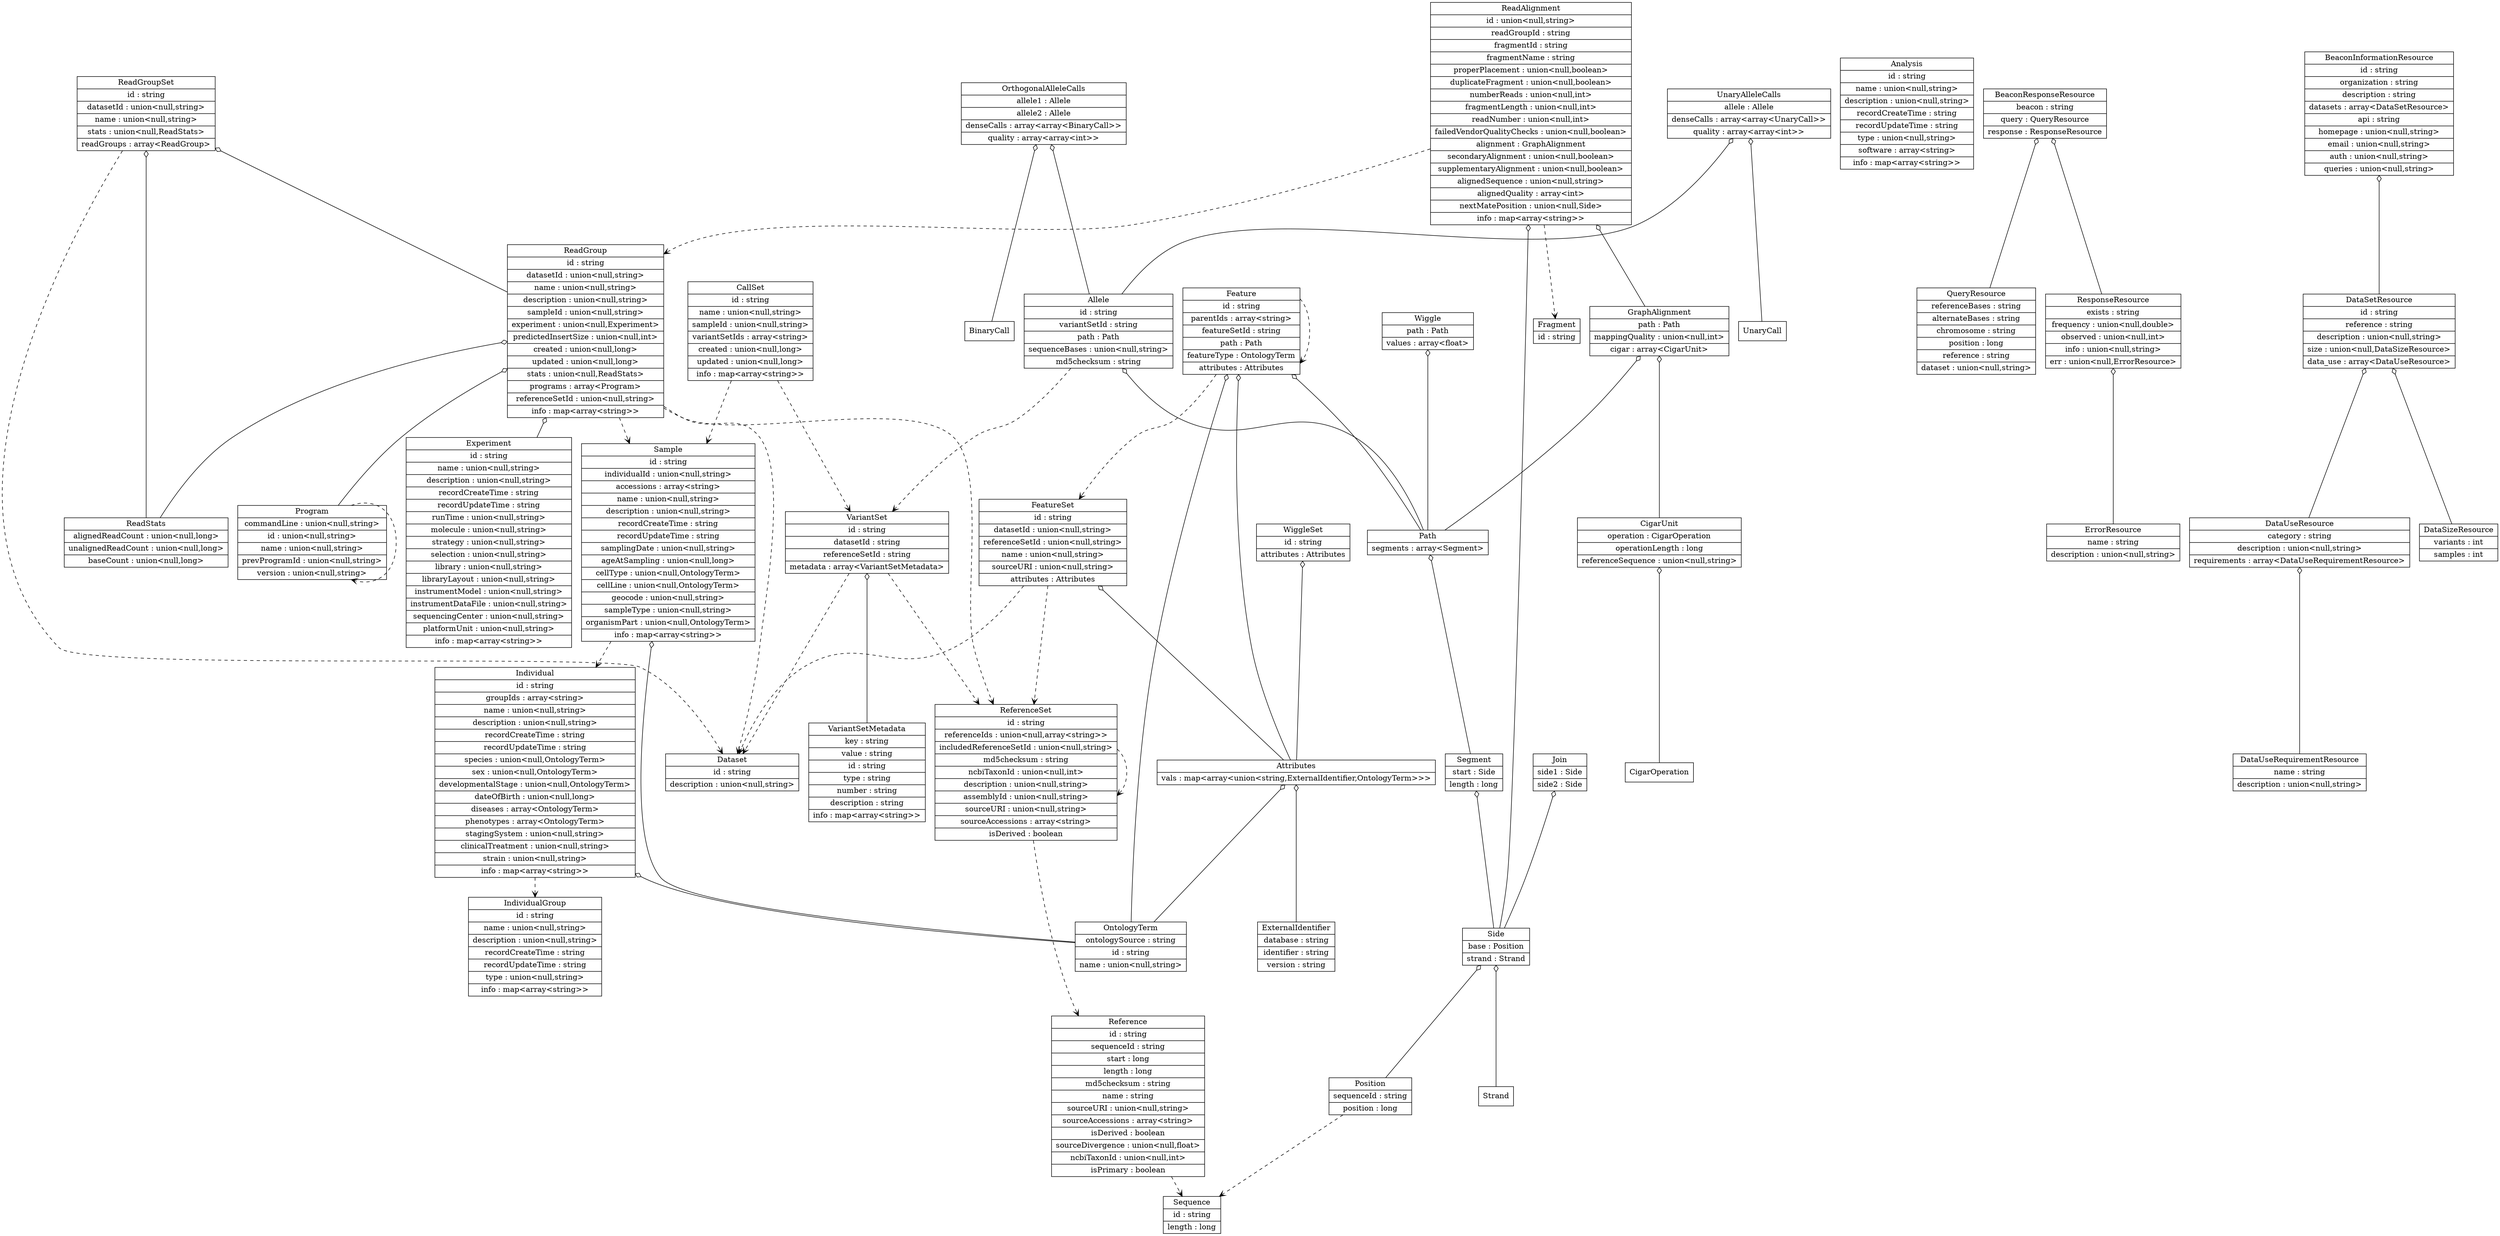 digraph UML {
node [
	shape=record
]
org_ga4gh_models_OrthogonalAlleleCalls [
	label="{OrthogonalAlleleCalls|allele1 : Allele|allele2 : Allele|denseCalls : array&lt;array&lt;BinaryCall&gt;&gt;|quality : array&lt;array&lt;int&gt;&gt;}"
]
org_ga4gh_models_ReferenceSet [
	label="{ReferenceSet|id : string|referenceIds : union&lt;null,array&lt;string&gt;&gt;|includedReferenceSetId : union&lt;null,string&gt;|md5checksum : string|ncbiTaxonId : union&lt;null,int&gt;|description : union&lt;null,string&gt;|assemblyId : union&lt;null,string&gt;|sourceURI : union&lt;null,string&gt;|sourceAccessions : array&lt;string&gt;|isDerived : boolean}"
]
org_ga4gh_models_UnaryAlleleCalls [
	label="{UnaryAlleleCalls|allele : Allele|denseCalls : array&lt;array&lt;UnaryCall&gt;&gt;|quality : array&lt;array&lt;int&gt;&gt;}"
]
org_ga4gh_models_Join [
	label="{Join|side1 : Side|side2 : Side}"
]
org_ga4gh_models_OntologyTerm [
	label="{OntologyTerm|ontologySource : string|id : string|name : union&lt;null,string&gt;}"
]
org_ga4gh_models_Analysis [
	label="{Analysis|id : string|name : union&lt;null,string&gt;|description : union&lt;null,string&gt;|recordCreateTime : string|recordUpdateTime : string|type : union&lt;null,string&gt;|software : array&lt;string&gt;|info : map&lt;array&lt;string&gt;&gt;}"
]
org_ga4gh_models_Dataset [
	label="{Dataset|id : string|description : union&lt;null,string&gt;}"
]
org_ga4gh_models_WiggleSet [
	label="{WiggleSet|id : string|attributes : Attributes}"
]
org_ga4gh_beacon_QueryResource [
	label="{QueryResource|referenceBases : string|alternateBases : string|chromosome : string|position : long|reference : string|dataset : union&lt;null,string&gt;}"
]
org_ga4gh_models_Allele [
	label="{Allele|id : string|variantSetId : string|path : Path|sequenceBases : union&lt;null,string&gt;|md5checksum : string}"
]
org_ga4gh_models_ReadGroupSet [
	label="{ReadGroupSet|id : string|datasetId : union&lt;null,string&gt;|name : union&lt;null,string&gt;|stats : union&lt;null,ReadStats&gt;|readGroups : array&lt;ReadGroup&gt;}"
]
org_ga4gh_models_FeatureSet [
	label="{FeatureSet|id : string|datasetId : union&lt;null,string&gt;|referenceSetId : union&lt;null,string&gt;|name : union&lt;null,string&gt;|sourceURI : union&lt;null,string&gt;|attributes : Attributes}"
]
org_ga4gh_models_CigarUnit [
	label="{CigarUnit|operation : CigarOperation|operationLength : long|referenceSequence : union&lt;null,string&gt;}"
]
org_ga4gh_models_Reference [
	label="{Reference|id : string|sequenceId : string|start : long|length : long|md5checksum : string|name : string|sourceURI : union&lt;null,string&gt;|sourceAccessions : array&lt;string&gt;|isDerived : boolean|sourceDivergence : union&lt;null,float&gt;|ncbiTaxonId : union&lt;null,int&gt;|isPrimary : boolean}"
]
org_ga4gh_models_CigarOperation [
	label="{CigarOperation}"
]
org_ga4gh_beacon_ErrorResource [
	label="{ErrorResource|name : string|description : union&lt;null,string&gt;}"
]
org_ga4gh_models_Program [
	label="{Program|commandLine : union&lt;null,string&gt;|id : union&lt;null,string&gt;|name : union&lt;null,string&gt;|prevProgramId : union&lt;null,string&gt;|version : union&lt;null,string&gt;}"
]
org_ga4gh_models_Path [
	label="{Path|segments : array&lt;Segment&gt;}"
]
org_ga4gh_beacon_DataUseRequirementResource [
	label="{DataUseRequirementResource|name : string|description : union&lt;null,string&gt;}"
]
org_ga4gh_models_GraphAlignment [
	label="{GraphAlignment|path : Path|mappingQuality : union&lt;null,int&gt;|cigar : array&lt;CigarUnit&gt;}"
]
org_ga4gh_models_Position [
	label="{Position|sequenceId : string|position : long}"
]
org_ga4gh_models_ReadStats [
	label="{ReadStats|alignedReadCount : union&lt;null,long&gt;|unalignedReadCount : union&lt;null,long&gt;|baseCount : union&lt;null,long&gt;}"
]
org_ga4gh_beacon_BeaconInformationResource [
	label="{BeaconInformationResource|id : string|organization : string|description : string|datasets : array&lt;DataSetResource&gt;|api : string|homepage : union&lt;null,string&gt;|email : union&lt;null,string&gt;|auth : union&lt;null,string&gt;|queries : union&lt;null,string&gt;}"
]
org_ga4gh_models_ExternalIdentifier [
	label="{ExternalIdentifier|database : string|identifier : string|version : string}"
]
org_ga4gh_models_Attributes [
	label="{Attributes|vals : map&lt;array&lt;union&lt;string,ExternalIdentifier,OntologyTerm&gt;&gt;&gt;}"
]
org_ga4gh_models_Sample [
	label="{Sample|id : string|individualId : union&lt;null,string&gt;|accessions : array&lt;string&gt;|name : union&lt;null,string&gt;|description : union&lt;null,string&gt;|recordCreateTime : string|recordUpdateTime : string|samplingDate : union&lt;null,string&gt;|ageAtSampling : union&lt;null,long&gt;|cellType : union&lt;null,OntologyTerm&gt;|cellLine : union&lt;null,OntologyTerm&gt;|geocode : union&lt;null,string&gt;|sampleType : union&lt;null,string&gt;|organismPart : union&lt;null,OntologyTerm&gt;|info : map&lt;array&lt;string&gt;&gt;}"
]
org_ga4gh_models_Feature [
	label="{Feature|id : string|parentIds : array&lt;string&gt;|featureSetId : string|path : Path|featureType : OntologyTerm|attributes : Attributes}"
]
org_ga4gh_models_CallSet [
	label="{CallSet|id : string|name : union&lt;null,string&gt;|sampleId : union&lt;null,string&gt;|variantSetIds : array&lt;string&gt;|created : union&lt;null,long&gt;|updated : union&lt;null,long&gt;|info : map&lt;array&lt;string&gt;&gt;}"
]
org_ga4gh_beacon_DataUseResource [
	label="{DataUseResource|category : string|description : union&lt;null,string&gt;|requirements : array&lt;DataUseRequirementResource&gt;}"
]
org_ga4gh_models_Side [
	label="{Side|base : Position|strand : Strand}"
]
org_ga4gh_models_IndividualGroup [
	label="{IndividualGroup|id : string|name : union&lt;null,string&gt;|description : union&lt;null,string&gt;|recordCreateTime : string|recordUpdateTime : string|type : union&lt;null,string&gt;|info : map&lt;array&lt;string&gt;&gt;}"
]
org_ga4gh_models_Strand [
	label="{Strand}"
]
org_ga4gh_models_ReadGroup [
	label="{ReadGroup|id : string|datasetId : union&lt;null,string&gt;|name : union&lt;null,string&gt;|description : union&lt;null,string&gt;|sampleId : union&lt;null,string&gt;|experiment : union&lt;null,Experiment&gt;|predictedInsertSize : union&lt;null,int&gt;|created : union&lt;null,long&gt;|updated : union&lt;null,long&gt;|stats : union&lt;null,ReadStats&gt;|programs : array&lt;Program&gt;|referenceSetId : union&lt;null,string&gt;|info : map&lt;array&lt;string&gt;&gt;}"
]
org_ga4gh_models_Fragment [
	label="{Fragment|id : string}"
]
org_ga4gh_models_Individual [
	label="{Individual|id : string|groupIds : array&lt;string&gt;|name : union&lt;null,string&gt;|description : union&lt;null,string&gt;|recordCreateTime : string|recordUpdateTime : string|species : union&lt;null,OntologyTerm&gt;|sex : union&lt;null,OntologyTerm&gt;|developmentalStage : union&lt;null,OntologyTerm&gt;|dateOfBirth : union&lt;null,long&gt;|diseases : array&lt;OntologyTerm&gt;|phenotypes : array&lt;OntologyTerm&gt;|stagingSystem : union&lt;null,string&gt;|clinicalTreatment : union&lt;null,string&gt;|strain : union&lt;null,string&gt;|info : map&lt;array&lt;string&gt;&gt;}"
]
org_ga4gh_models_Experiment [
	label="{Experiment|id : string|name : union&lt;null,string&gt;|description : union&lt;null,string&gt;|recordCreateTime : string|recordUpdateTime : string|runTime : union&lt;null,string&gt;|molecule : union&lt;null,string&gt;|strategy : union&lt;null,string&gt;|selection : union&lt;null,string&gt;|library : union&lt;null,string&gt;|libraryLayout : union&lt;null,string&gt;|instrumentModel : union&lt;null,string&gt;|instrumentDataFile : union&lt;null,string&gt;|sequencingCenter : union&lt;null,string&gt;|platformUnit : union&lt;null,string&gt;|info : map&lt;array&lt;string&gt;&gt;}"
]
org_ga4gh_models_Sequence [
	label="{Sequence|id : string|length : long}"
]
org_ga4gh_beacon_ResponseResource [
	label="{ResponseResource|exists : string|frequency : union&lt;null,double&gt;|observed : union&lt;null,int&gt;|info : union&lt;null,string&gt;|err : union&lt;null,ErrorResource&gt;}"
]
org_ga4gh_models_Segment [
	label="{Segment|start : Side|length : long}"
]
org_ga4gh_beacon_DataSetResource [
	label="{DataSetResource|id : string|reference : string|description : union&lt;null,string&gt;|size : union&lt;null,DataSizeResource&gt;|data_use : array&lt;DataUseResource&gt;}"
]
org_ga4gh_beacon_DataSizeResource [
	label="{DataSizeResource|variants : int|samples : int}"
]
org_ga4gh_models_VariantSet [
	label="{VariantSet|id : string|datasetId : string|referenceSetId : string|metadata : array&lt;VariantSetMetadata&gt;}"
]
org_ga4gh_models_Wiggle [
	label="{Wiggle|path : Path|values : array&lt;float&gt;}"
]
org_ga4gh_beacon_BeaconResponseResource [
	label="{BeaconResponseResource|beacon : string|query : QueryResource|response : ResponseResource}"
]
org_ga4gh_models_ReadAlignment [
	label="{ReadAlignment|id : union&lt;null,string&gt;|readGroupId : string|fragmentId : string|fragmentName : string|properPlacement : union&lt;null,boolean&gt;|duplicateFragment : union&lt;null,boolean&gt;|numberReads : union&lt;null,int&gt;|fragmentLength : union&lt;null,int&gt;|readNumber : union&lt;null,int&gt;|failedVendorQualityChecks : union&lt;null,boolean&gt;|alignment : GraphAlignment|secondaryAlignment : union&lt;null,boolean&gt;|supplementaryAlignment : union&lt;null,boolean&gt;|alignedSequence : union&lt;null,string&gt;|alignedQuality : array&lt;int&gt;|nextMatePosition : union&lt;null,Side&gt;|info : map&lt;array&lt;string&gt;&gt;}"
]
org_ga4gh_models_VariantSetMetadata [
	label="{VariantSetMetadata|key : string|value : string|id : string|type : string|number : string|description : string|info : map&lt;array&lt;string&gt;&gt;}"
]
org_ga4gh_models_BinaryCall [
	label="{BinaryCall}"
]
org_ga4gh_models_UnaryCall [
	label="{UnaryCall}"
]
edge [
	dir=both
	arrowtail=odiamond
	arrowhead=none
]
org_ga4gh_models_UnaryAlleleCalls -> org_ga4gh_models_Allele
org_ga4gh_models_Side -> org_ga4gh_models_Strand
org_ga4gh_models_Individual -> org_ga4gh_models_OntologyTerm
org_ga4gh_beacon_DataUseResource -> org_ga4gh_beacon_DataUseRequirementResource
org_ga4gh_models_ReadAlignment -> org_ga4gh_models_GraphAlignment
org_ga4gh_models_FeatureSet -> org_ga4gh_models_Attributes
org_ga4gh_models_ReadGroup -> org_ga4gh_models_ReadStats
org_ga4gh_models_OrthogonalAlleleCalls -> org_ga4gh_models_BinaryCall
org_ga4gh_models_Segment -> org_ga4gh_models_Side
org_ga4gh_models_GraphAlignment -> org_ga4gh_models_Path
org_ga4gh_beacon_DataSetResource -> org_ga4gh_beacon_DataUseResource
org_ga4gh_models_VariantSet -> org_ga4gh_models_VariantSetMetadata
org_ga4gh_models_Feature -> org_ga4gh_models_Path
org_ga4gh_beacon_BeaconInformationResource -> org_ga4gh_beacon_DataSetResource
org_ga4gh_models_Side -> org_ga4gh_models_Position
org_ga4gh_models_UnaryAlleleCalls -> org_ga4gh_models_UnaryCall
org_ga4gh_models_ReadGroupSet -> org_ga4gh_models_ReadStats
org_ga4gh_models_Attributes -> org_ga4gh_models_OntologyTerm
org_ga4gh_models_Wiggle -> org_ga4gh_models_Path
org_ga4gh_models_ReadGroup -> org_ga4gh_models_Program
org_ga4gh_models_Allele -> org_ga4gh_models_Path
org_ga4gh_models_Path -> org_ga4gh_models_Segment
org_ga4gh_beacon_ResponseResource -> org_ga4gh_beacon_ErrorResource
org_ga4gh_beacon_BeaconResponseResource -> org_ga4gh_beacon_QueryResource
org_ga4gh_models_ReadGroup -> org_ga4gh_models_Experiment
org_ga4gh_beacon_BeaconResponseResource -> org_ga4gh_beacon_ResponseResource
org_ga4gh_models_Attributes -> org_ga4gh_models_ExternalIdentifier
org_ga4gh_models_Sample -> org_ga4gh_models_OntologyTerm
org_ga4gh_models_Join -> org_ga4gh_models_Side
org_ga4gh_models_Feature -> org_ga4gh_models_OntologyTerm
org_ga4gh_models_WiggleSet -> org_ga4gh_models_Attributes
org_ga4gh_models_CigarUnit -> org_ga4gh_models_CigarOperation
org_ga4gh_models_OrthogonalAlleleCalls -> org_ga4gh_models_Allele
org_ga4gh_models_GraphAlignment -> org_ga4gh_models_CigarUnit
org_ga4gh_models_ReadAlignment -> org_ga4gh_models_Side
org_ga4gh_beacon_DataSetResource -> org_ga4gh_beacon_DataSizeResource
org_ga4gh_models_ReadGroupSet -> org_ga4gh_models_ReadGroup
org_ga4gh_models_Feature -> org_ga4gh_models_Attributes
edge [
	dir=both
	arrowtail=none
	arrowhead=vee
	style=dashed
]
org_ga4gh_models_VariantSet -> org_ga4gh_models_Dataset
org_ga4gh_models_ReadGroup -> org_ga4gh_models_Sample
org_ga4gh_models_FeatureSet -> org_ga4gh_models_ReferenceSet
org_ga4gh_models_ReadAlignment -> org_ga4gh_models_Fragment
org_ga4gh_models_ReferenceSet -> org_ga4gh_models_Reference
org_ga4gh_models_Reference -> org_ga4gh_models_Sequence
org_ga4gh_models_Sample -> org_ga4gh_models_Individual
org_ga4gh_models_ReadAlignment -> org_ga4gh_models_ReadGroup
org_ga4gh_models_CallSet -> org_ga4gh_models_VariantSet
org_ga4gh_models_VariantSet -> org_ga4gh_models_ReferenceSet
org_ga4gh_models_FeatureSet -> org_ga4gh_models_Dataset
org_ga4gh_models_Position -> org_ga4gh_models_Sequence
org_ga4gh_models_ReadGroup -> org_ga4gh_models_ReferenceSet
org_ga4gh_models_ReadGroup -> org_ga4gh_models_Dataset
org_ga4gh_models_Allele -> org_ga4gh_models_VariantSet
org_ga4gh_models_CallSet -> org_ga4gh_models_Sample
org_ga4gh_models_Program -> org_ga4gh_models_Program
org_ga4gh_models_Feature -> org_ga4gh_models_FeatureSet
org_ga4gh_models_ReadGroupSet -> org_ga4gh_models_Dataset
// Extra ID reference edges that we don't autodetect
// Use fully qualified names, and replace dots with underscores

// Feature has a "parentId"
org_ga4gh_models_Feature -> org_ga4gh_models_Feature

// Individual has a "groupId"
org_ga4gh_models_Individual -> org_ga4gh_models_IndividualGroup

// ReferenceSet has an "includedReferenceSetId"
org_ga4gh_models_ReferenceSet -> org_ga4gh_models_ReferenceSet

}
